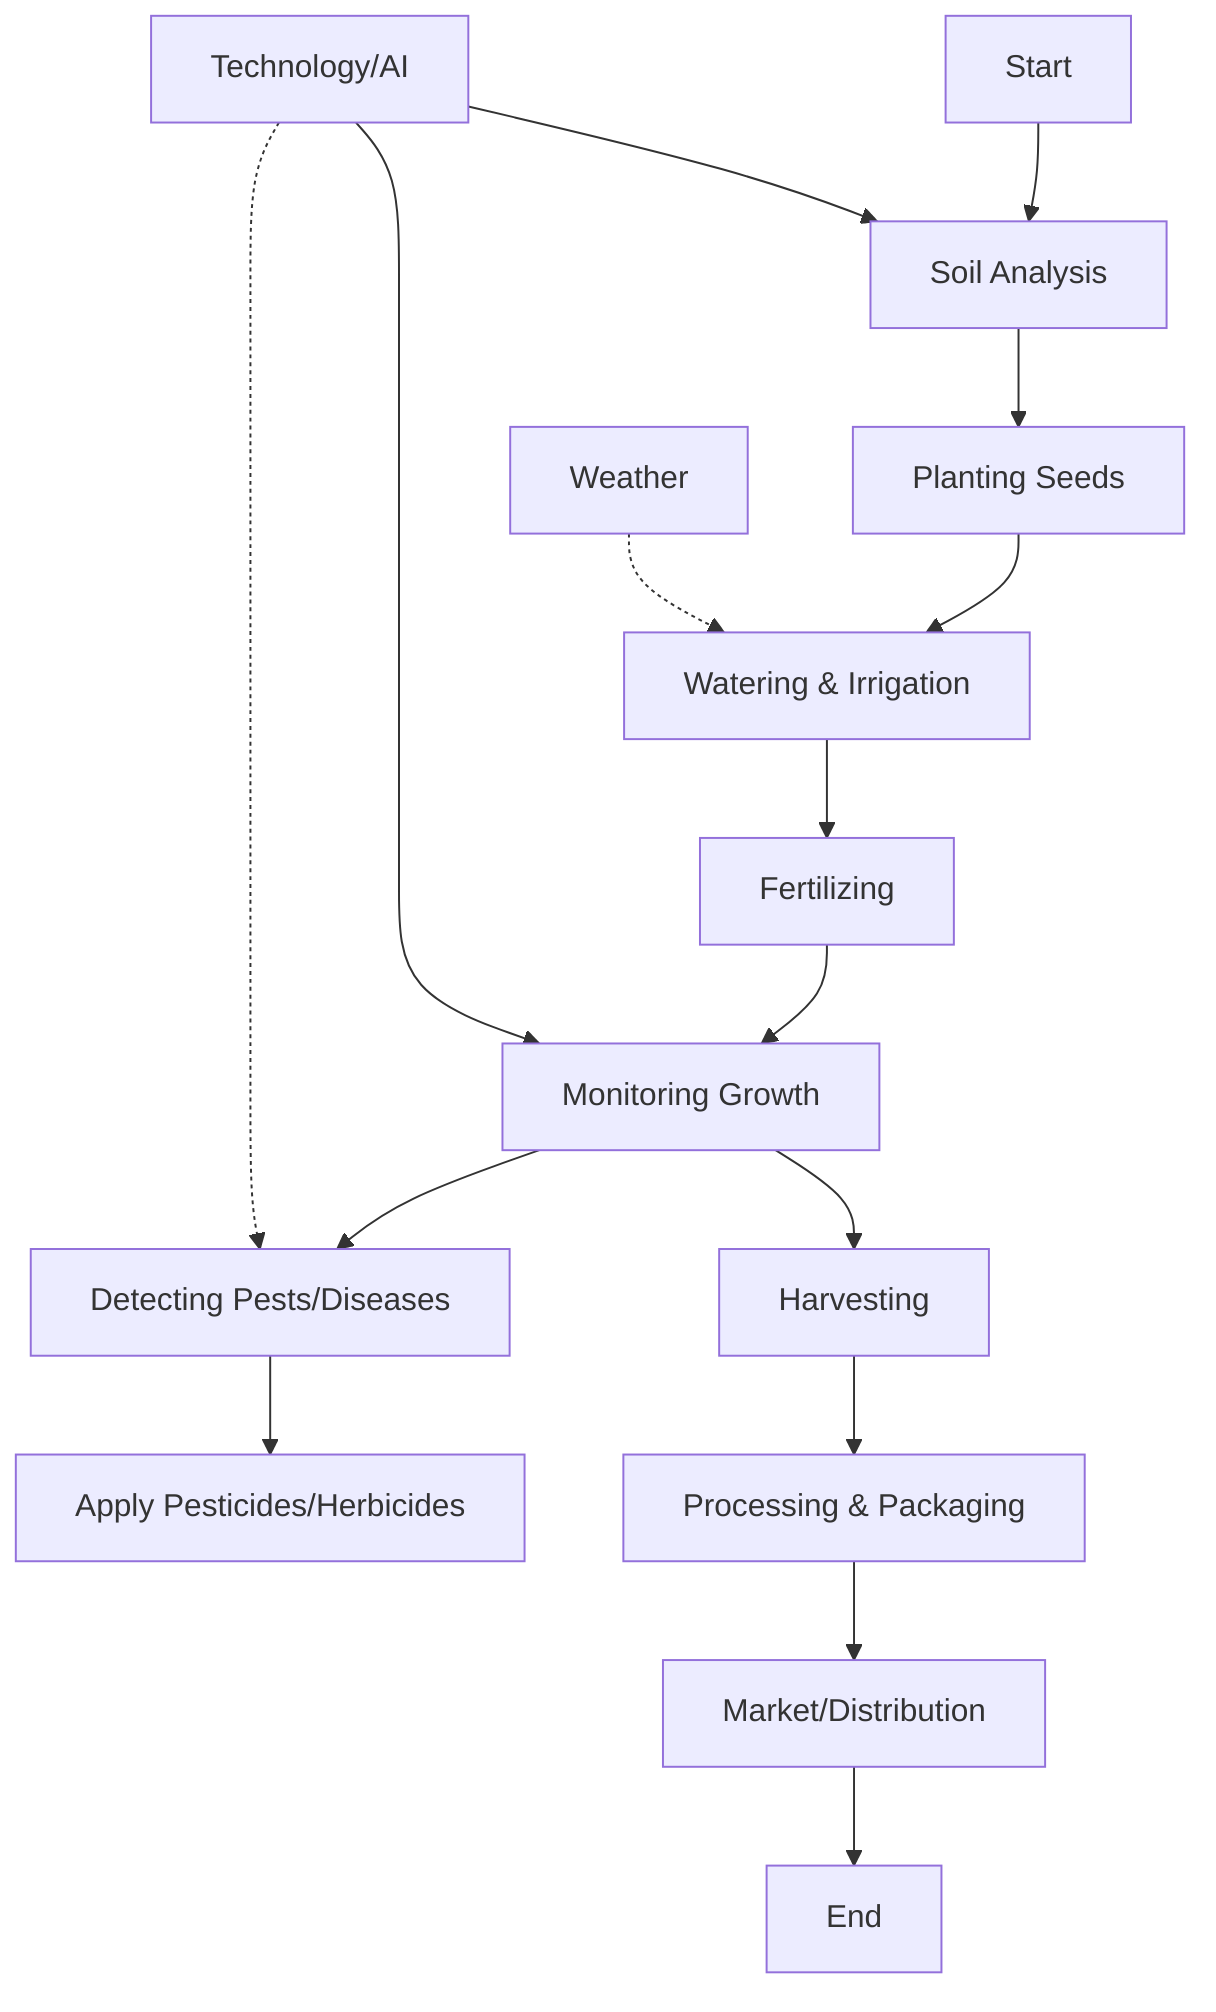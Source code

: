 graph TD
    A[Start] --> B[Soil Analysis]
    B --> C[Planting Seeds]
    C --> D[Watering & Irrigation]
    D --> E[Fertilizing]
    E --> F[Monitoring Growth]
    F --> G[Detecting Pests/Diseases]
    G --> H[Apply Pesticides/Herbicides]
    F --> I[Harvesting]
    I --> J[Processing & Packaging]
    J --> K[Market/Distribution]
    K --> L[End]
    
    %% Optional: Add interactions with weather and technology
    W[Weather] -.-> D
    T[Technology/AI] --> B
    T --> F
    T -.-> G